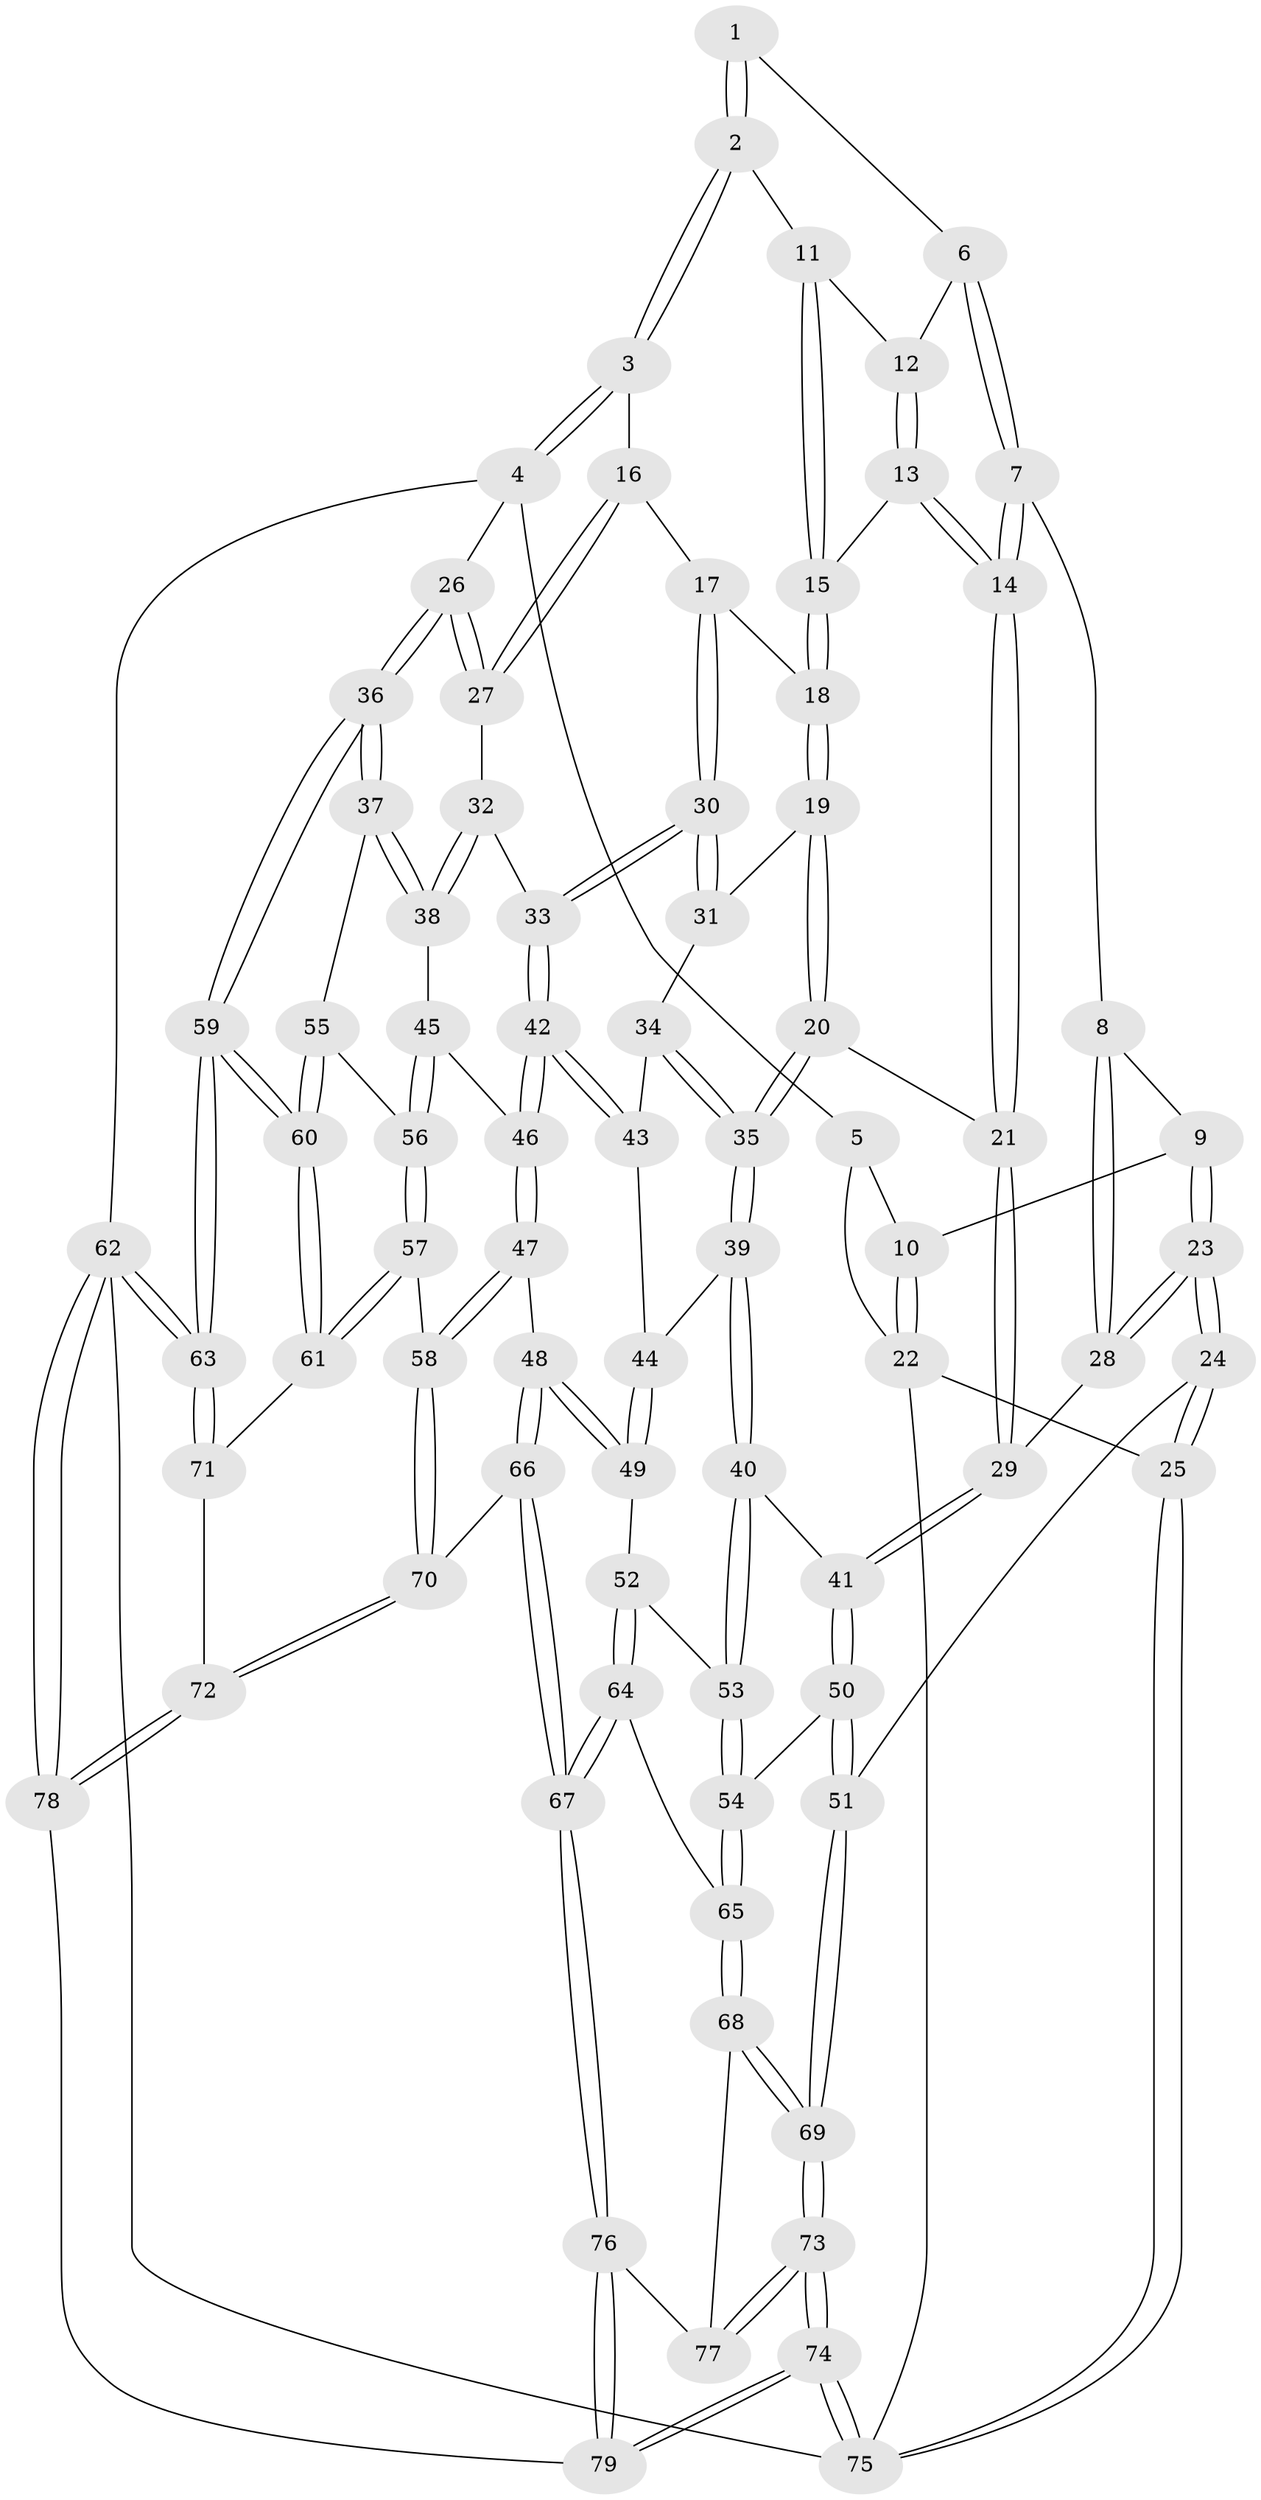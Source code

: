 // Generated by graph-tools (version 1.1) at 2025/38/03/09/25 02:38:49]
// undirected, 79 vertices, 194 edges
graph export_dot {
graph [start="1"]
  node [color=gray90,style=filled];
  1 [pos="+0.2928282147781896+0"];
  2 [pos="+0.7826768898868807+0"];
  3 [pos="+0.8919497785036737+0"];
  4 [pos="+1+0"];
  5 [pos="+0.1117130490994403+0"];
  6 [pos="+0.2804555137258618+0.05645141983120254"];
  7 [pos="+0.15589355006288985+0.20977168913292188"];
  8 [pos="+0.13545143495303694+0.21099859840129095"];
  9 [pos="+0.07490931347952054+0.19836413022492413"];
  10 [pos="+0.051478214340024385+0.19084573153180429"];
  11 [pos="+0.4401226323542573+0.12383495482265273"];
  12 [pos="+0.3177171070841915+0.08101011176155336"];
  13 [pos="+0.3741271210141672+0.23230481949510798"];
  14 [pos="+0.23910916405423208+0.2826158412487494"];
  15 [pos="+0.4509704494934241+0.24013640210679751"];
  16 [pos="+0.8118991815590988+0.06053642008150709"];
  17 [pos="+0.7396898354219835+0.16983487931583316"];
  18 [pos="+0.46114563760335664+0.250852890350011"];
  19 [pos="+0.45461410201418756+0.3719266307830824"];
  20 [pos="+0.43021431995716347+0.395419715560742"];
  21 [pos="+0.2443959389618944+0.2945651247518536"];
  22 [pos="+0+0.22399842929901187"];
  23 [pos="+0.02822901317047599+0.5265120057008329"];
  24 [pos="+0+0.6298383551096947"];
  25 [pos="+0+0.628393102747175"];
  26 [pos="+1+0.4924545586741852"];
  27 [pos="+0.9129219101486653+0.3954786893522321"];
  28 [pos="+0.10026910219380498+0.4895827244172607"];
  29 [pos="+0.22672947615126665+0.4792358536103981"];
  30 [pos="+0.6823889062898828+0.3868018269592256"];
  31 [pos="+0.6165321307395369+0.3911132912126604"];
  32 [pos="+0.8624010473677683+0.4400113064869008"];
  33 [pos="+0.7011199988509547+0.4348714041314429"];
  34 [pos="+0.5284888521287725+0.4952373703065788"];
  35 [pos="+0.4104549089638159+0.46520111111697354"];
  36 [pos="+1+0.5523287094591849"];
  37 [pos="+1+0.5686738969002141"];
  38 [pos="+0.9009530849904295+0.551230586755702"];
  39 [pos="+0.3861454055613341+0.5043414080481284"];
  40 [pos="+0.3817523340137586+0.5091716929558192"];
  41 [pos="+0.27630579568223873+0.5153173406652989"];
  42 [pos="+0.6961281217337081+0.5539167901384542"];
  43 [pos="+0.5599923041327788+0.5343720231722834"];
  44 [pos="+0.5268206685315493+0.5554270932086431"];
  45 [pos="+0.8568171205207483+0.5713524773451832"];
  46 [pos="+0.7005080130503951+0.5695997711978195"];
  47 [pos="+0.6672624110006715+0.7194975762574548"];
  48 [pos="+0.5529291671019161+0.7393958068549954"];
  49 [pos="+0.49726969624480344+0.7104593613227156"];
  50 [pos="+0.21635521430514632+0.7184468277502989"];
  51 [pos="+0.03550350474439461+0.7138903377288685"];
  52 [pos="+0.472725112632019+0.7029587486385962"];
  53 [pos="+0.4380675878623793+0.6823721177353301"];
  54 [pos="+0.24232208646215828+0.7362503945180038"];
  55 [pos="+0.887046937207732+0.6900988496707379"];
  56 [pos="+0.872906016811878+0.6902119737644464"];
  57 [pos="+0.7608227011596687+0.7603154481807713"];
  58 [pos="+0.6830624207898471+0.7342408388492532"];
  59 [pos="+1+0.9347055891655985"];
  60 [pos="+1+0.8984055442446949"];
  61 [pos="+0.8545243741173529+0.8522363554674264"];
  62 [pos="+1+1"];
  63 [pos="+1+1"];
  64 [pos="+0.38686823679947746+0.8172152539826913"];
  65 [pos="+0.27282264834649667+0.8330110128495936"];
  66 [pos="+0.4901939977640956+0.9187094073393858"];
  67 [pos="+0.46061261578445933+0.9590064275087066"];
  68 [pos="+0.27317703925754083+0.8751595663941085"];
  69 [pos="+0.09947802157738195+0.9080790084834084"];
  70 [pos="+0.6740082249502759+0.9294496917575278"];
  71 [pos="+0.8030624374831327+0.9380424698415426"];
  72 [pos="+0.7159114250777835+1"];
  73 [pos="+0.04553943314383053+1"];
  74 [pos="+0+1"];
  75 [pos="+0+1"];
  76 [pos="+0.43587343571832277+1"];
  77 [pos="+0.27988660429648654+0.8901539763860541"];
  78 [pos="+0.6870393896858946+1"];
  79 [pos="+0.4592305921513026+1"];
  1 -- 2;
  1 -- 2;
  1 -- 6;
  2 -- 3;
  2 -- 3;
  2 -- 11;
  3 -- 4;
  3 -- 4;
  3 -- 16;
  4 -- 5;
  4 -- 26;
  4 -- 62;
  5 -- 10;
  5 -- 22;
  6 -- 7;
  6 -- 7;
  6 -- 12;
  7 -- 8;
  7 -- 14;
  7 -- 14;
  8 -- 9;
  8 -- 28;
  8 -- 28;
  9 -- 10;
  9 -- 23;
  9 -- 23;
  10 -- 22;
  10 -- 22;
  11 -- 12;
  11 -- 15;
  11 -- 15;
  12 -- 13;
  12 -- 13;
  13 -- 14;
  13 -- 14;
  13 -- 15;
  14 -- 21;
  14 -- 21;
  15 -- 18;
  15 -- 18;
  16 -- 17;
  16 -- 27;
  16 -- 27;
  17 -- 18;
  17 -- 30;
  17 -- 30;
  18 -- 19;
  18 -- 19;
  19 -- 20;
  19 -- 20;
  19 -- 31;
  20 -- 21;
  20 -- 35;
  20 -- 35;
  21 -- 29;
  21 -- 29;
  22 -- 25;
  22 -- 75;
  23 -- 24;
  23 -- 24;
  23 -- 28;
  23 -- 28;
  24 -- 25;
  24 -- 25;
  24 -- 51;
  25 -- 75;
  25 -- 75;
  26 -- 27;
  26 -- 27;
  26 -- 36;
  26 -- 36;
  27 -- 32;
  28 -- 29;
  29 -- 41;
  29 -- 41;
  30 -- 31;
  30 -- 31;
  30 -- 33;
  30 -- 33;
  31 -- 34;
  32 -- 33;
  32 -- 38;
  32 -- 38;
  33 -- 42;
  33 -- 42;
  34 -- 35;
  34 -- 35;
  34 -- 43;
  35 -- 39;
  35 -- 39;
  36 -- 37;
  36 -- 37;
  36 -- 59;
  36 -- 59;
  37 -- 38;
  37 -- 38;
  37 -- 55;
  38 -- 45;
  39 -- 40;
  39 -- 40;
  39 -- 44;
  40 -- 41;
  40 -- 53;
  40 -- 53;
  41 -- 50;
  41 -- 50;
  42 -- 43;
  42 -- 43;
  42 -- 46;
  42 -- 46;
  43 -- 44;
  44 -- 49;
  44 -- 49;
  45 -- 46;
  45 -- 56;
  45 -- 56;
  46 -- 47;
  46 -- 47;
  47 -- 48;
  47 -- 58;
  47 -- 58;
  48 -- 49;
  48 -- 49;
  48 -- 66;
  48 -- 66;
  49 -- 52;
  50 -- 51;
  50 -- 51;
  50 -- 54;
  51 -- 69;
  51 -- 69;
  52 -- 53;
  52 -- 64;
  52 -- 64;
  53 -- 54;
  53 -- 54;
  54 -- 65;
  54 -- 65;
  55 -- 56;
  55 -- 60;
  55 -- 60;
  56 -- 57;
  56 -- 57;
  57 -- 58;
  57 -- 61;
  57 -- 61;
  58 -- 70;
  58 -- 70;
  59 -- 60;
  59 -- 60;
  59 -- 63;
  59 -- 63;
  60 -- 61;
  60 -- 61;
  61 -- 71;
  62 -- 63;
  62 -- 63;
  62 -- 78;
  62 -- 78;
  62 -- 75;
  63 -- 71;
  63 -- 71;
  64 -- 65;
  64 -- 67;
  64 -- 67;
  65 -- 68;
  65 -- 68;
  66 -- 67;
  66 -- 67;
  66 -- 70;
  67 -- 76;
  67 -- 76;
  68 -- 69;
  68 -- 69;
  68 -- 77;
  69 -- 73;
  69 -- 73;
  70 -- 72;
  70 -- 72;
  71 -- 72;
  72 -- 78;
  72 -- 78;
  73 -- 74;
  73 -- 74;
  73 -- 77;
  73 -- 77;
  74 -- 75;
  74 -- 75;
  74 -- 79;
  74 -- 79;
  76 -- 77;
  76 -- 79;
  76 -- 79;
  78 -- 79;
}
